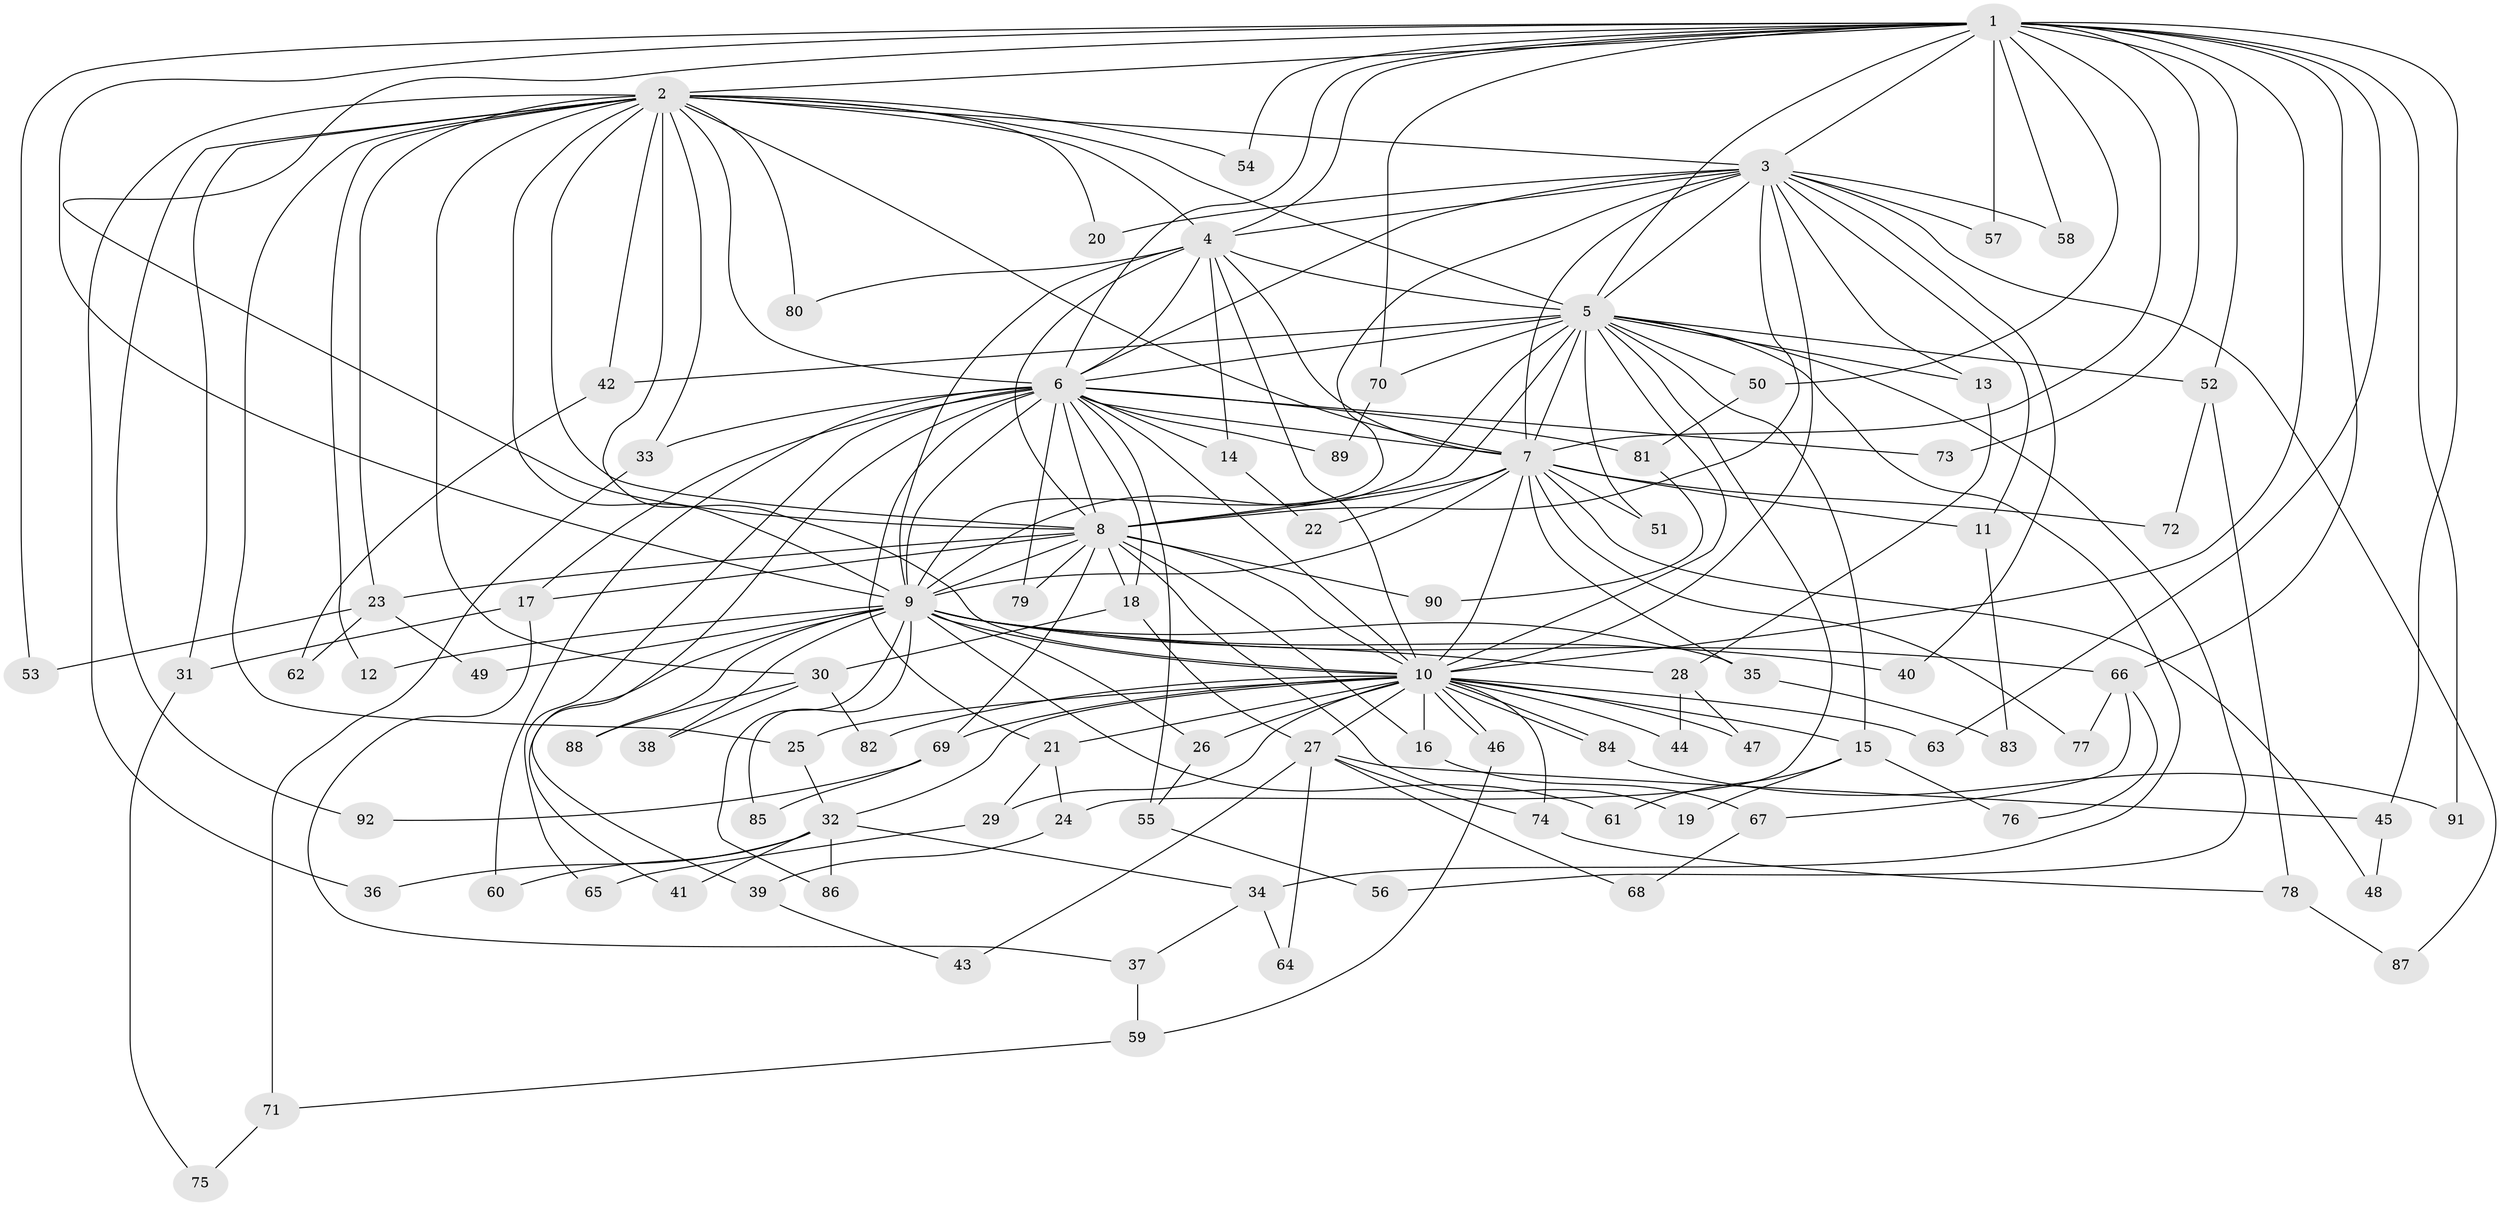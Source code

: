 // coarse degree distribution, {19: 0.027777777777777776, 18: 0.013888888888888888, 22: 0.013888888888888888, 10: 0.013888888888888888, 21: 0.013888888888888888, 15: 0.013888888888888888, 20: 0.013888888888888888, 28: 0.013888888888888888, 3: 0.2777777777777778, 5: 0.06944444444444445, 2: 0.4305555555555556, 4: 0.08333333333333333, 7: 0.013888888888888888}
// Generated by graph-tools (version 1.1) at 2025/23/03/03/25 07:23:41]
// undirected, 92 vertices, 209 edges
graph export_dot {
graph [start="1"]
  node [color=gray90,style=filled];
  1;
  2;
  3;
  4;
  5;
  6;
  7;
  8;
  9;
  10;
  11;
  12;
  13;
  14;
  15;
  16;
  17;
  18;
  19;
  20;
  21;
  22;
  23;
  24;
  25;
  26;
  27;
  28;
  29;
  30;
  31;
  32;
  33;
  34;
  35;
  36;
  37;
  38;
  39;
  40;
  41;
  42;
  43;
  44;
  45;
  46;
  47;
  48;
  49;
  50;
  51;
  52;
  53;
  54;
  55;
  56;
  57;
  58;
  59;
  60;
  61;
  62;
  63;
  64;
  65;
  66;
  67;
  68;
  69;
  70;
  71;
  72;
  73;
  74;
  75;
  76;
  77;
  78;
  79;
  80;
  81;
  82;
  83;
  84;
  85;
  86;
  87;
  88;
  89;
  90;
  91;
  92;
  1 -- 2;
  1 -- 3;
  1 -- 4;
  1 -- 5;
  1 -- 6;
  1 -- 7;
  1 -- 8;
  1 -- 9;
  1 -- 10;
  1 -- 45;
  1 -- 50;
  1 -- 52;
  1 -- 53;
  1 -- 54;
  1 -- 57;
  1 -- 58;
  1 -- 63;
  1 -- 66;
  1 -- 70;
  1 -- 73;
  1 -- 91;
  2 -- 3;
  2 -- 4;
  2 -- 5;
  2 -- 6;
  2 -- 7;
  2 -- 8;
  2 -- 9;
  2 -- 10;
  2 -- 12;
  2 -- 20;
  2 -- 23;
  2 -- 25;
  2 -- 30;
  2 -- 31;
  2 -- 33;
  2 -- 36;
  2 -- 42;
  2 -- 54;
  2 -- 80;
  2 -- 92;
  3 -- 4;
  3 -- 5;
  3 -- 6;
  3 -- 7;
  3 -- 8;
  3 -- 9;
  3 -- 10;
  3 -- 11;
  3 -- 13;
  3 -- 20;
  3 -- 40;
  3 -- 57;
  3 -- 58;
  3 -- 87;
  4 -- 5;
  4 -- 6;
  4 -- 7;
  4 -- 8;
  4 -- 9;
  4 -- 10;
  4 -- 14;
  4 -- 80;
  5 -- 6;
  5 -- 7;
  5 -- 8;
  5 -- 9;
  5 -- 10;
  5 -- 13;
  5 -- 15;
  5 -- 24;
  5 -- 34;
  5 -- 42;
  5 -- 50;
  5 -- 51;
  5 -- 52;
  5 -- 56;
  5 -- 70;
  6 -- 7;
  6 -- 8;
  6 -- 9;
  6 -- 10;
  6 -- 14;
  6 -- 17;
  6 -- 18;
  6 -- 21;
  6 -- 33;
  6 -- 39;
  6 -- 55;
  6 -- 60;
  6 -- 65;
  6 -- 73;
  6 -- 79;
  6 -- 81;
  6 -- 89;
  7 -- 8;
  7 -- 9;
  7 -- 10;
  7 -- 11;
  7 -- 22;
  7 -- 35;
  7 -- 48;
  7 -- 51;
  7 -- 72;
  7 -- 77;
  8 -- 9;
  8 -- 10;
  8 -- 16;
  8 -- 17;
  8 -- 18;
  8 -- 19;
  8 -- 23;
  8 -- 69;
  8 -- 79;
  8 -- 90;
  9 -- 10;
  9 -- 12;
  9 -- 26;
  9 -- 28;
  9 -- 35;
  9 -- 38;
  9 -- 40;
  9 -- 41;
  9 -- 49;
  9 -- 61;
  9 -- 66;
  9 -- 85;
  9 -- 86;
  9 -- 88;
  10 -- 15;
  10 -- 16;
  10 -- 21;
  10 -- 25;
  10 -- 26;
  10 -- 27;
  10 -- 29;
  10 -- 32;
  10 -- 44;
  10 -- 46;
  10 -- 46;
  10 -- 47;
  10 -- 63;
  10 -- 69;
  10 -- 74;
  10 -- 82;
  10 -- 84;
  10 -- 84;
  11 -- 83;
  13 -- 28;
  14 -- 22;
  15 -- 19;
  15 -- 61;
  15 -- 76;
  16 -- 67;
  17 -- 31;
  17 -- 37;
  18 -- 27;
  18 -- 30;
  21 -- 24;
  21 -- 29;
  23 -- 49;
  23 -- 53;
  23 -- 62;
  24 -- 39;
  25 -- 32;
  26 -- 55;
  27 -- 43;
  27 -- 45;
  27 -- 64;
  27 -- 68;
  27 -- 74;
  28 -- 44;
  28 -- 47;
  29 -- 65;
  30 -- 38;
  30 -- 82;
  30 -- 88;
  31 -- 75;
  32 -- 34;
  32 -- 36;
  32 -- 41;
  32 -- 60;
  32 -- 86;
  33 -- 71;
  34 -- 37;
  34 -- 64;
  35 -- 83;
  37 -- 59;
  39 -- 43;
  42 -- 62;
  45 -- 48;
  46 -- 59;
  50 -- 81;
  52 -- 72;
  52 -- 78;
  55 -- 56;
  59 -- 71;
  66 -- 67;
  66 -- 76;
  66 -- 77;
  67 -- 68;
  69 -- 85;
  69 -- 92;
  70 -- 89;
  71 -- 75;
  74 -- 78;
  78 -- 87;
  81 -- 90;
  84 -- 91;
}
